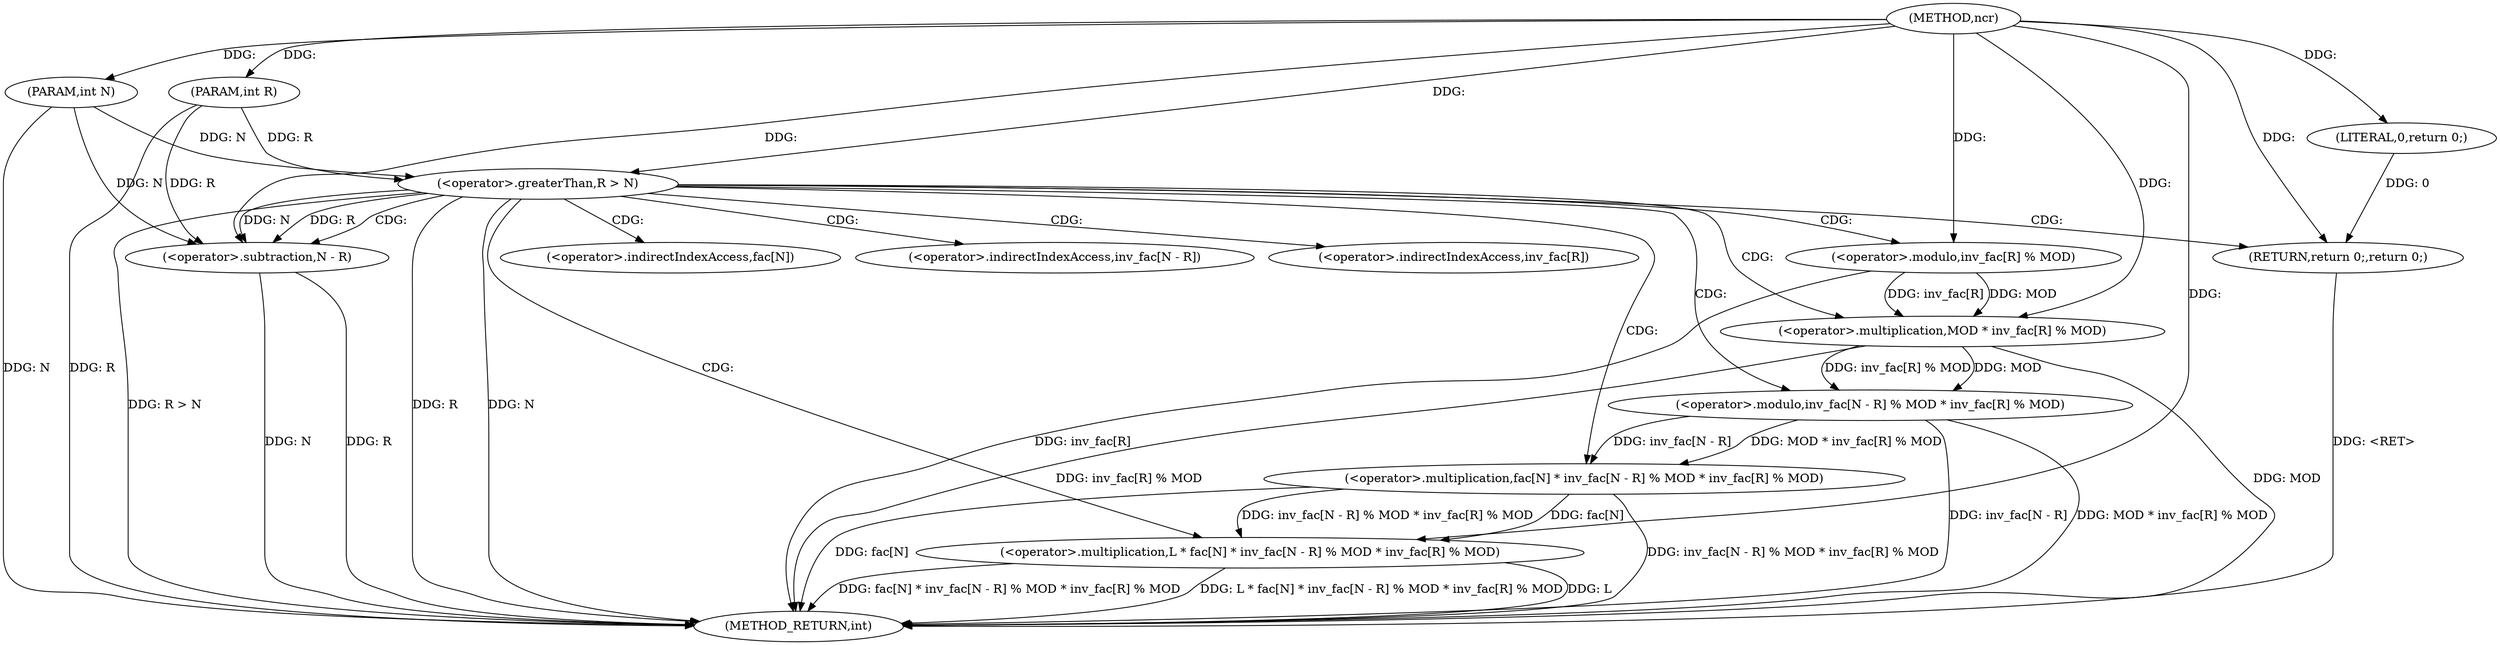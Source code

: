 digraph "ncr" {  
"1000167" [label = "(METHOD,ncr)" ]
"1000196" [label = "(METHOD_RETURN,int)" ]
"1000168" [label = "(PARAM,int N)" ]
"1000169" [label = "(PARAM,int R)" ]
"1000177" [label = "(<operator>.multiplication,L * fac[N] * inv_fac[N - R] % MOD * inv_fac[R] % MOD)" ]
"1000172" [label = "(<operator>.greaterThan,R > N)" ]
"1000175" [label = "(RETURN,return 0;,return 0;)" ]
"1000176" [label = "(LITERAL,0,return 0;)" ]
"1000179" [label = "(<operator>.multiplication,fac[N] * inv_fac[N - R] % MOD * inv_fac[R] % MOD)" ]
"1000183" [label = "(<operator>.modulo,inv_fac[N - R] % MOD * inv_fac[R] % MOD)" ]
"1000189" [label = "(<operator>.multiplication,MOD * inv_fac[R] % MOD)" ]
"1000186" [label = "(<operator>.subtraction,N - R)" ]
"1000191" [label = "(<operator>.modulo,inv_fac[R] % MOD)" ]
"1000180" [label = "(<operator>.indirectIndexAccess,fac[N])" ]
"1000184" [label = "(<operator>.indirectIndexAccess,inv_fac[N - R])" ]
"1000192" [label = "(<operator>.indirectIndexAccess,inv_fac[R])" ]
  "1000175" -> "1000196"  [ label = "DDG: <RET>"] 
  "1000168" -> "1000196"  [ label = "DDG: N"] 
  "1000169" -> "1000196"  [ label = "DDG: R"] 
  "1000172" -> "1000196"  [ label = "DDG: R"] 
  "1000172" -> "1000196"  [ label = "DDG: N"] 
  "1000172" -> "1000196"  [ label = "DDG: R > N"] 
  "1000179" -> "1000196"  [ label = "DDG: fac[N]"] 
  "1000186" -> "1000196"  [ label = "DDG: N"] 
  "1000186" -> "1000196"  [ label = "DDG: R"] 
  "1000183" -> "1000196"  [ label = "DDG: inv_fac[N - R]"] 
  "1000189" -> "1000196"  [ label = "DDG: MOD"] 
  "1000191" -> "1000196"  [ label = "DDG: inv_fac[R]"] 
  "1000189" -> "1000196"  [ label = "DDG: inv_fac[R] % MOD"] 
  "1000183" -> "1000196"  [ label = "DDG: MOD * inv_fac[R] % MOD"] 
  "1000179" -> "1000196"  [ label = "DDG: inv_fac[N - R] % MOD * inv_fac[R] % MOD"] 
  "1000177" -> "1000196"  [ label = "DDG: fac[N] * inv_fac[N - R] % MOD * inv_fac[R] % MOD"] 
  "1000177" -> "1000196"  [ label = "DDG: L * fac[N] * inv_fac[N - R] % MOD * inv_fac[R] % MOD"] 
  "1000177" -> "1000196"  [ label = "DDG: L"] 
  "1000167" -> "1000168"  [ label = "DDG: "] 
  "1000167" -> "1000169"  [ label = "DDG: "] 
  "1000176" -> "1000175"  [ label = "DDG: 0"] 
  "1000167" -> "1000175"  [ label = "DDG: "] 
  "1000167" -> "1000177"  [ label = "DDG: "] 
  "1000179" -> "1000177"  [ label = "DDG: inv_fac[N - R] % MOD * inv_fac[R] % MOD"] 
  "1000179" -> "1000177"  [ label = "DDG: fac[N]"] 
  "1000169" -> "1000172"  [ label = "DDG: R"] 
  "1000167" -> "1000172"  [ label = "DDG: "] 
  "1000168" -> "1000172"  [ label = "DDG: N"] 
  "1000167" -> "1000176"  [ label = "DDG: "] 
  "1000183" -> "1000179"  [ label = "DDG: inv_fac[N - R]"] 
  "1000183" -> "1000179"  [ label = "DDG: MOD * inv_fac[R] % MOD"] 
  "1000189" -> "1000183"  [ label = "DDG: inv_fac[R] % MOD"] 
  "1000189" -> "1000183"  [ label = "DDG: MOD"] 
  "1000191" -> "1000189"  [ label = "DDG: MOD"] 
  "1000167" -> "1000189"  [ label = "DDG: "] 
  "1000191" -> "1000189"  [ label = "DDG: inv_fac[R]"] 
  "1000172" -> "1000186"  [ label = "DDG: N"] 
  "1000168" -> "1000186"  [ label = "DDG: N"] 
  "1000167" -> "1000186"  [ label = "DDG: "] 
  "1000172" -> "1000186"  [ label = "DDG: R"] 
  "1000169" -> "1000186"  [ label = "DDG: R"] 
  "1000167" -> "1000191"  [ label = "DDG: "] 
  "1000172" -> "1000179"  [ label = "CDG: "] 
  "1000172" -> "1000186"  [ label = "CDG: "] 
  "1000172" -> "1000192"  [ label = "CDG: "] 
  "1000172" -> "1000184"  [ label = "CDG: "] 
  "1000172" -> "1000180"  [ label = "CDG: "] 
  "1000172" -> "1000177"  [ label = "CDG: "] 
  "1000172" -> "1000183"  [ label = "CDG: "] 
  "1000172" -> "1000191"  [ label = "CDG: "] 
  "1000172" -> "1000189"  [ label = "CDG: "] 
  "1000172" -> "1000175"  [ label = "CDG: "] 
}
